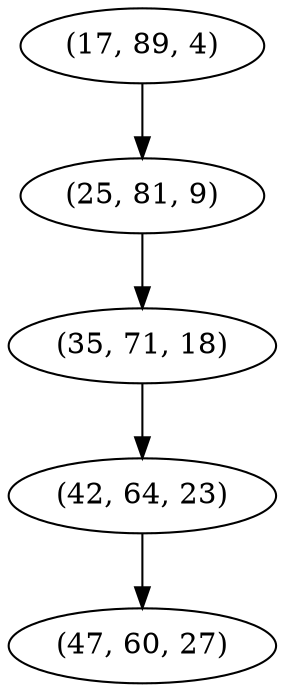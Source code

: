 digraph tree {
    "(17, 89, 4)";
    "(25, 81, 9)";
    "(35, 71, 18)";
    "(42, 64, 23)";
    "(47, 60, 27)";
    "(17, 89, 4)" -> "(25, 81, 9)";
    "(25, 81, 9)" -> "(35, 71, 18)";
    "(35, 71, 18)" -> "(42, 64, 23)";
    "(42, 64, 23)" -> "(47, 60, 27)";
}
